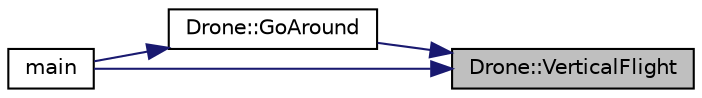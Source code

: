 digraph "Drone::VerticalFlight"
{
 // LATEX_PDF_SIZE
  edge [fontname="Helvetica",fontsize="10",labelfontname="Helvetica",labelfontsize="10"];
  node [fontname="Helvetica",fontsize="10",shape=record];
  rankdir="RL";
  Node1 [label="Drone::VerticalFlight",height=0.2,width=0.4,color="black", fillcolor="grey75", style="filled", fontcolor="black",tooltip="Wykonaj pioniowy lot drona na pewną odległość"];
  Node1 -> Node2 [dir="back",color="midnightblue",fontsize="10",style="solid",fontname="Helvetica"];
  Node2 [label="Drone::GoAround",height=0.2,width=0.4,color="black", fillcolor="white", style="filled",URL="$class_drone.html#a199a50ea0de3835d057e1e72dd0c23db",tooltip="Wzleć do góry, poleć do przodu o pewną odległość, wykonaj lot po okręgu względem punktu do którego dr..."];
  Node2 -> Node3 [dir="back",color="midnightblue",fontsize="10",style="solid",fontname="Helvetica"];
  Node3 [label="main",height=0.2,width=0.4,color="black", fillcolor="white", style="filled",URL="$app_2main_8cpp.html#ae66f6b31b5ad750f1fe042a706a4e3d4",tooltip=" "];
  Node1 -> Node3 [dir="back",color="midnightblue",fontsize="10",style="solid",fontname="Helvetica"];
}
